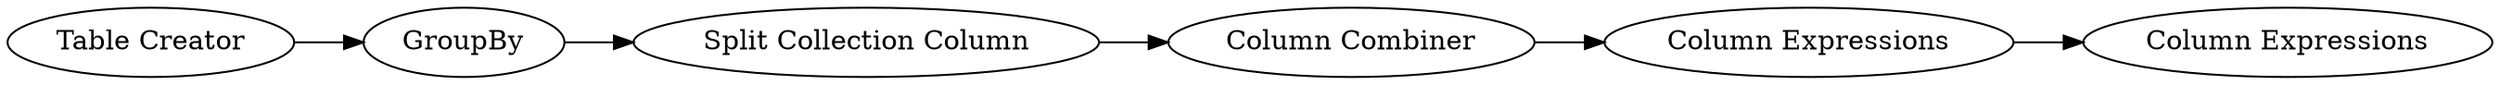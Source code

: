 digraph {
	4 -> 5
	5 -> 6
	1 -> 2
	6 -> 7
	2 -> 4
	5 [label="Column Combiner"]
	1 [label="Table Creator"]
	7 [label="Column Expressions"]
	4 [label="Split Collection Column"]
	6 [label="Column Expressions"]
	2 [label=GroupBy]
	rankdir=LR
}
